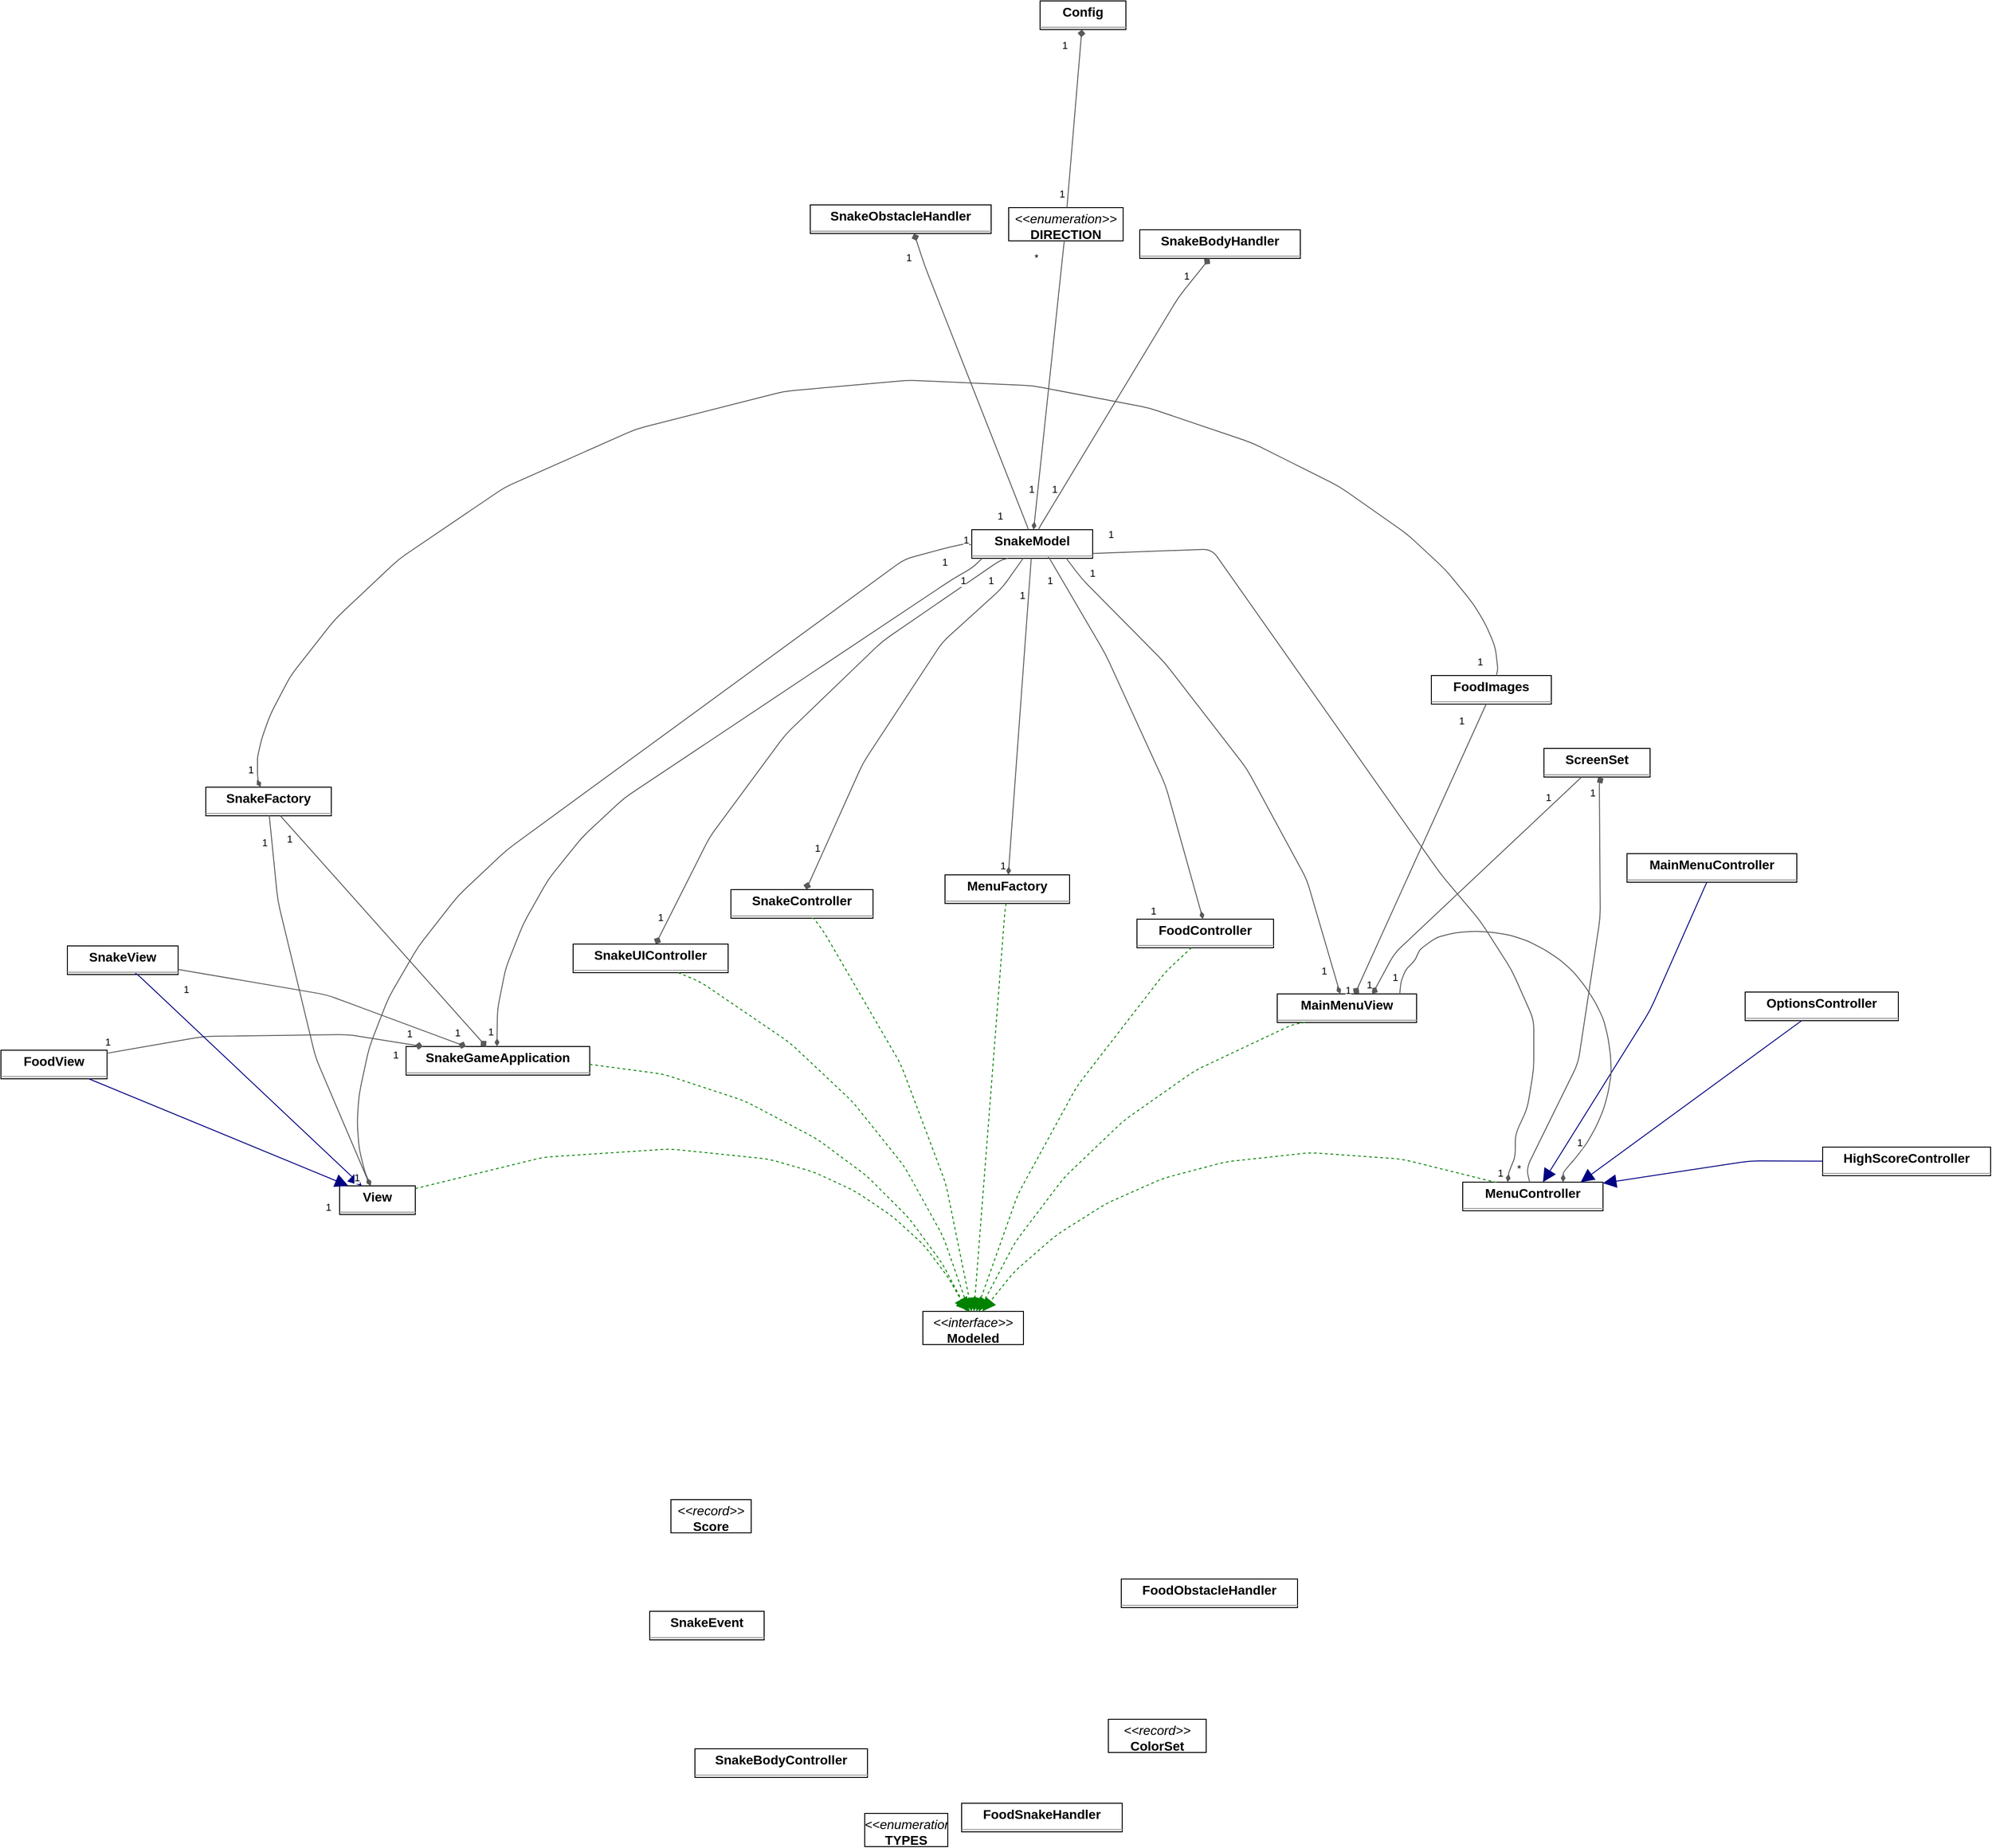 <mxfile version="20.6.1" type="device"><diagram id="19O90WFI4ItFQpC1KrHB" name="Page-1"><mxGraphModel dx="1873" dy="1269" grid="1" gridSize="10" guides="1" tooltips="1" connect="1" arrows="1" fold="1" page="0" pageScale="1" pageWidth="827" pageHeight="1169" background="none" math="0" shadow="0"><root><mxCell id="0"/><mxCell id="1" parent="0"/><mxCell id="node4" value="&lt;p style=&quot;margin:0px;margin-top:4px;text-align:center;&quot;&gt;&lt;i&gt;&amp;lt;&amp;lt;record&amp;gt;&amp;gt;&lt;/i&gt;&lt;br/&gt;&lt;b&gt;ColorSet&lt;/b&gt;&lt;/p&gt;&lt;hr size=&quot;1&quot;/&gt;" style="verticalAlign=top;align=left;overflow=fill;fontSize=14;fontFamily=Helvetica;html=1;rounded=0;shadow=0;comic=0;labelBackgroundColor=none;strokeWidth=1;" parent="1" vertex="1"><mxGeometry x="1102" y="1847" width="106" height="36" as="geometry"/></mxCell><mxCell id="node18" value="&lt;p style=&quot;margin:0px;margin-top:4px;text-align:center;&quot;&gt;&lt;b&gt;Config&lt;/b&gt;&lt;/p&gt;&lt;hr size=&quot;1&quot;/&gt;" style="verticalAlign=top;align=left;overflow=fill;fontSize=14;fontFamily=Helvetica;html=1;rounded=0;shadow=0;comic=0;labelBackgroundColor=none;strokeWidth=1;" parent="1" vertex="1"><mxGeometry x="1028" y="-15" width="93" height="31" as="geometry"/></mxCell><mxCell id="node22" value="&lt;p style=&quot;margin:0px;margin-top:4px;text-align:center;&quot;&gt;&lt;i&gt;&amp;lt;&amp;lt;enumeration&amp;gt;&amp;gt;&lt;/i&gt;&lt;br/&gt;&lt;b&gt;DIRECTION&lt;/b&gt;&lt;/p&gt;&lt;hr size=&quot;1&quot;/&gt;" style="verticalAlign=top;align=left;overflow=fill;fontSize=14;fontFamily=Helvetica;html=1;rounded=0;shadow=0;comic=0;labelBackgroundColor=none;strokeWidth=1;" parent="1" vertex="1"><mxGeometry x="994" y="209" width="124" height="36" as="geometry"/></mxCell><mxCell id="node12" value="&lt;p style=&quot;margin:0px;margin-top:4px;text-align:center;&quot;&gt;&lt;b&gt;FoodController&lt;/b&gt;&lt;/p&gt;&lt;hr size=&quot;1&quot;/&gt;" style="verticalAlign=top;align=left;overflow=fill;fontSize=14;fontFamily=Helvetica;html=1;rounded=0;shadow=0;comic=0;labelBackgroundColor=none;strokeWidth=1;" parent="1" vertex="1"><mxGeometry x="1133" y="980" width="148" height="31" as="geometry"/></mxCell><mxCell id="node15" value="&lt;p style=&quot;margin:0px;margin-top:4px;text-align:center;&quot;&gt;&lt;b&gt;FoodImages&lt;/b&gt;&lt;/p&gt;&lt;hr size=&quot;1&quot;/&gt;" style="verticalAlign=top;align=left;overflow=fill;fontSize=14;fontFamily=Helvetica;html=1;rounded=0;shadow=0;comic=0;labelBackgroundColor=none;strokeWidth=1;" parent="1" vertex="1"><mxGeometry x="1452" y="716" width="130" height="31" as="geometry"/></mxCell><mxCell id="node7" value="&lt;p style=&quot;margin:0px;margin-top:4px;text-align:center;&quot;&gt;&lt;b&gt;FoodObstacleHandler&lt;/b&gt;&lt;/p&gt;&lt;hr size=&quot;1&quot;/&gt;" style="verticalAlign=top;align=left;overflow=fill;fontSize=14;fontFamily=Helvetica;html=1;rounded=0;shadow=0;comic=0;labelBackgroundColor=none;strokeWidth=1;" parent="1" vertex="1"><mxGeometry x="1116" y="1695" width="191" height="31" as="geometry"/></mxCell><mxCell id="node14" value="&lt;p style=&quot;margin:0px;margin-top:4px;text-align:center;&quot;&gt;&lt;b&gt;FoodSnakeHandler&lt;/b&gt;&lt;/p&gt;&lt;hr size=&quot;1&quot;/&gt;" style="verticalAlign=top;align=left;overflow=fill;fontSize=14;fontFamily=Helvetica;html=1;rounded=0;shadow=0;comic=0;labelBackgroundColor=none;strokeWidth=1;" parent="1" vertex="1"><mxGeometry x="943" y="1938" width="174" height="31" as="geometry"/></mxCell><mxCell id="node23" value="&lt;p style=&quot;margin:0px;margin-top:4px;text-align:center;&quot;&gt;&lt;b&gt;FoodView&lt;/b&gt;&lt;/p&gt;&lt;hr size=&quot;1&quot;/&gt;" style="verticalAlign=top;align=left;overflow=fill;fontSize=14;fontFamily=Helvetica;html=1;rounded=0;shadow=0;comic=0;labelBackgroundColor=none;strokeWidth=1;" parent="1" vertex="1"><mxGeometry x="-98" y="1122" width="115" height="31" as="geometry"/></mxCell><mxCell id="node26" value="&lt;p style=&quot;margin:0px;margin-top:4px;text-align:center;&quot;&gt;&lt;b&gt;HighScoreController&lt;/b&gt;&lt;/p&gt;&lt;hr size=&quot;1&quot;/&gt;" style="verticalAlign=top;align=left;overflow=fill;fontSize=14;fontFamily=Helvetica;html=1;rounded=0;shadow=0;comic=0;labelBackgroundColor=none;strokeWidth=1;" parent="1" vertex="1"><mxGeometry x="1876" y="1227" width="182" height="31" as="geometry"/></mxCell><mxCell id="node8" value="&lt;p style=&quot;margin:0px;margin-top:4px;text-align:center;&quot;&gt;&lt;b&gt;MainMenuController&lt;/b&gt;&lt;/p&gt;&lt;hr size=&quot;1&quot;/&gt;" style="verticalAlign=top;align=left;overflow=fill;fontSize=14;fontFamily=Helvetica;html=1;rounded=0;shadow=0;comic=0;labelBackgroundColor=none;strokeWidth=1;" parent="1" vertex="1"><mxGeometry x="1664" y="909" width="184" height="31" as="geometry"/></mxCell><mxCell id="node5" value="&lt;p style=&quot;margin:0px;margin-top:4px;text-align:center;&quot;&gt;&lt;b&gt;MainMenuView&lt;/b&gt;&lt;/p&gt;&lt;hr size=&quot;1&quot;/&gt;" style="verticalAlign=top;align=left;overflow=fill;fontSize=14;fontFamily=Helvetica;html=1;rounded=0;shadow=0;comic=0;labelBackgroundColor=none;strokeWidth=1;" parent="1" vertex="1"><mxGeometry x="1285" y="1061" width="151" height="31" as="geometry"/></mxCell><mxCell id="node13" value="&lt;p style=&quot;margin:0px;margin-top:4px;text-align:center;&quot;&gt;&lt;b&gt;MenuController&lt;/b&gt;&lt;/p&gt;&lt;hr size=&quot;1&quot;/&gt;" style="verticalAlign=top;align=left;overflow=fill;fontSize=14;fontFamily=Helvetica;html=1;rounded=0;shadow=0;comic=0;labelBackgroundColor=none;strokeWidth=1;" parent="1" vertex="1"><mxGeometry x="1486" y="1265" width="152" height="31" as="geometry"/></mxCell><mxCell id="node1" value="&lt;p style=&quot;margin:0px;margin-top:4px;text-align:center;&quot;&gt;&lt;b&gt;MenuFactory&lt;/b&gt;&lt;/p&gt;&lt;hr size=&quot;1&quot;/&gt;" style="verticalAlign=top;align=left;overflow=fill;fontSize=14;fontFamily=Helvetica;html=1;rounded=0;shadow=0;comic=0;labelBackgroundColor=none;strokeWidth=1;" parent="1" vertex="1"><mxGeometry x="925" y="932" width="135" height="31" as="geometry"/></mxCell><mxCell id="node20" value="&lt;p style=&quot;margin:0px;margin-top:4px;text-align:center;&quot;&gt;&lt;i&gt;&amp;lt;&amp;lt;interface&amp;gt;&amp;gt;&lt;/i&gt;&lt;br/&gt;&lt;b&gt;Modeled&lt;/b&gt;&lt;/p&gt;&lt;hr size=&quot;1&quot;/&gt;" style="verticalAlign=top;align=left;overflow=fill;fontSize=14;fontFamily=Helvetica;html=1;rounded=0;shadow=0;comic=0;labelBackgroundColor=none;strokeWidth=1;" parent="1" vertex="1"><mxGeometry x="901" y="1405" width="109" height="36" as="geometry"/></mxCell><mxCell id="node19" value="&lt;p style=&quot;margin:0px;margin-top:4px;text-align:center;&quot;&gt;&lt;b&gt;OptionsController&lt;/b&gt;&lt;/p&gt;&lt;hr size=&quot;1&quot;/&gt;" style="verticalAlign=top;align=left;overflow=fill;fontSize=14;fontFamily=Helvetica;html=1;rounded=0;shadow=0;comic=0;labelBackgroundColor=none;strokeWidth=1;" parent="1" vertex="1"><mxGeometry x="1792" y="1059" width="166" height="31" as="geometry"/></mxCell><mxCell id="node11" value="&lt;p style=&quot;margin:0px;margin-top:4px;text-align:center;&quot;&gt;&lt;i&gt;&amp;lt;&amp;lt;record&amp;gt;&amp;gt;&lt;/i&gt;&lt;br/&gt;&lt;b&gt;Score&lt;/b&gt;&lt;/p&gt;&lt;hr size=&quot;1&quot;/&gt;" style="verticalAlign=top;align=left;overflow=fill;fontSize=14;fontFamily=Helvetica;html=1;rounded=0;shadow=0;comic=0;labelBackgroundColor=none;strokeWidth=1;" parent="1" vertex="1"><mxGeometry x="628" y="1609" width="87" height="36" as="geometry"/></mxCell><mxCell id="node25" value="&lt;p style=&quot;margin:0px;margin-top:4px;text-align:center;&quot;&gt;&lt;b&gt;ScreenSet&lt;/b&gt;&lt;/p&gt;&lt;hr size=&quot;1&quot;/&gt;" style="verticalAlign=top;align=left;overflow=fill;fontSize=14;fontFamily=Helvetica;html=1;rounded=0;shadow=0;comic=0;labelBackgroundColor=none;strokeWidth=1;" parent="1" vertex="1"><mxGeometry x="1574" y="795" width="115" height="31" as="geometry"/></mxCell><mxCell id="node21" value="&lt;p style=&quot;margin:0px;margin-top:4px;text-align:center;&quot;&gt;&lt;b&gt;SnakeBodyController&lt;/b&gt;&lt;/p&gt;&lt;hr size=&quot;1&quot;/&gt;" style="verticalAlign=top;align=left;overflow=fill;fontSize=14;fontFamily=Helvetica;html=1;rounded=0;shadow=0;comic=0;labelBackgroundColor=none;strokeWidth=1;" parent="1" vertex="1"><mxGeometry x="654" y="1879" width="187" height="31" as="geometry"/></mxCell><mxCell id="node6" value="&lt;p style=&quot;margin:0px;margin-top:4px;text-align:center;&quot;&gt;&lt;b&gt;SnakeBodyHandler&lt;/b&gt;&lt;/p&gt;&lt;hr size=&quot;1&quot;/&gt;" style="verticalAlign=top;align=left;overflow=fill;fontSize=14;fontFamily=Helvetica;html=1;rounded=0;shadow=0;comic=0;labelBackgroundColor=none;strokeWidth=1;" parent="1" vertex="1"><mxGeometry x="1136" y="233" width="174" height="31" as="geometry"/></mxCell><mxCell id="node28" value="&lt;p style=&quot;margin:0px;margin-top:4px;text-align:center;&quot;&gt;&lt;b&gt;SnakeController&lt;/b&gt;&lt;/p&gt;&lt;hr size=&quot;1&quot;/&gt;" style="verticalAlign=top;align=left;overflow=fill;fontSize=14;fontFamily=Helvetica;html=1;rounded=0;shadow=0;comic=0;labelBackgroundColor=none;strokeWidth=1;" parent="1" vertex="1"><mxGeometry x="693" y="948" width="154" height="31" as="geometry"/></mxCell><mxCell id="node16" value="&lt;p style=&quot;margin:0px;margin-top:4px;text-align:center;&quot;&gt;&lt;b&gt;SnakeEvent&lt;/b&gt;&lt;/p&gt;&lt;hr size=&quot;1&quot;/&gt;" style="verticalAlign=top;align=left;overflow=fill;fontSize=14;fontFamily=Helvetica;html=1;rounded=0;shadow=0;comic=0;labelBackgroundColor=none;strokeWidth=1;" parent="1" vertex="1"><mxGeometry x="605" y="1730" width="124" height="31" as="geometry"/></mxCell><mxCell id="node0" value="&lt;p style=&quot;margin:0px;margin-top:4px;text-align:center;&quot;&gt;&lt;b&gt;SnakeFactory&lt;/b&gt;&lt;/p&gt;&lt;hr size=&quot;1&quot;/&gt;" style="verticalAlign=top;align=left;overflow=fill;fontSize=14;fontFamily=Helvetica;html=1;rounded=0;shadow=0;comic=0;labelBackgroundColor=none;strokeWidth=1;" parent="1" vertex="1"><mxGeometry x="124" y="837" width="136" height="31" as="geometry"/></mxCell><mxCell id="node2" value="&lt;p style=&quot;margin:0px;margin-top:4px;text-align:center;&quot;&gt;&lt;b&gt;SnakeGameApplication&lt;/b&gt;&lt;/p&gt;&lt;hr size=&quot;1&quot;/&gt;" style="verticalAlign=top;align=left;overflow=fill;fontSize=14;fontFamily=Helvetica;html=1;rounded=0;shadow=0;comic=0;labelBackgroundColor=none;strokeWidth=1;" parent="1" vertex="1"><mxGeometry x="341" y="1118" width="199" height="31" as="geometry"/></mxCell><mxCell id="node9" value="&lt;p style=&quot;margin:0px;margin-top:4px;text-align:center;&quot;&gt;&lt;b&gt;SnakeModel&lt;/b&gt;&lt;/p&gt;&lt;hr size=&quot;1&quot;/&gt;" style="verticalAlign=top;align=left;overflow=fill;fontSize=14;fontFamily=Helvetica;html=1;rounded=0;shadow=0;comic=0;labelBackgroundColor=none;strokeWidth=1;" parent="1" vertex="1"><mxGeometry x="954" y="558" width="131" height="31" as="geometry"/></mxCell><mxCell id="node17" value="&lt;p style=&quot;margin:0px;margin-top:4px;text-align:center;&quot;&gt;&lt;b&gt;SnakeObstacleHandler&lt;/b&gt;&lt;/p&gt;&lt;hr size=&quot;1&quot;/&gt;" style="verticalAlign=top;align=left;overflow=fill;fontSize=14;fontFamily=Helvetica;html=1;rounded=0;shadow=0;comic=0;labelBackgroundColor=none;strokeWidth=1;" parent="1" vertex="1"><mxGeometry x="779" y="206" width="196" height="31" as="geometry"/></mxCell><mxCell id="node3" value="&lt;p style=&quot;margin:0px;margin-top:4px;text-align:center;&quot;&gt;&lt;b&gt;SnakeUIController&lt;/b&gt;&lt;/p&gt;&lt;hr size=&quot;1&quot;/&gt;" style="verticalAlign=top;align=left;overflow=fill;fontSize=14;fontFamily=Helvetica;html=1;rounded=0;shadow=0;comic=0;labelBackgroundColor=none;strokeWidth=1;" parent="1" vertex="1"><mxGeometry x="522" y="1007" width="168" height="31" as="geometry"/></mxCell><mxCell id="node10" value="&lt;p style=&quot;margin:0px;margin-top:4px;text-align:center;&quot;&gt;&lt;b&gt;SnakeView&lt;/b&gt;&lt;/p&gt;&lt;hr size=&quot;1&quot;/&gt;" style="verticalAlign=top;align=left;overflow=fill;fontSize=14;fontFamily=Helvetica;html=1;rounded=0;shadow=0;comic=0;labelBackgroundColor=none;strokeWidth=1;" parent="1" vertex="1"><mxGeometry x="-26" y="1009" width="120" height="31" as="geometry"/></mxCell><mxCell id="node27" value="&lt;p style=&quot;margin:0px;margin-top:4px;text-align:center;&quot;&gt;&lt;i&gt;&amp;lt;&amp;lt;enumeration&amp;gt;&amp;gt;&lt;/i&gt;&lt;br/&gt;&lt;b&gt;TYPES&lt;/b&gt;&lt;/p&gt;&lt;hr size=&quot;1&quot;/&gt;" style="verticalAlign=top;align=left;overflow=fill;fontSize=14;fontFamily=Helvetica;html=1;rounded=0;shadow=0;comic=0;labelBackgroundColor=none;strokeWidth=1;" parent="1" vertex="1"><mxGeometry x="838" y="1949" width="90" height="36" as="geometry"/></mxCell><mxCell id="node24" value="&lt;p style=&quot;margin:0px;margin-top:4px;text-align:center;&quot;&gt;&lt;b&gt;View&lt;/b&gt;&lt;/p&gt;&lt;hr size=&quot;1&quot;/&gt;" style="verticalAlign=top;align=left;overflow=fill;fontSize=14;fontFamily=Helvetica;html=1;rounded=0;shadow=0;comic=0;labelBackgroundColor=none;strokeWidth=1;" parent="1" vertex="1"><mxGeometry x="269" y="1269" width="82" height="31" as="geometry"/></mxCell><mxCell id="edge30" value="" style="html=1;rounded=1;;dashed=0;startArrow=diamond;endArrow=none;endSize=12;strokeColor=#595959;exitX=0.487;exitY=0.999;exitDx=0;exitDy=0;entryX=0.509;entryY=0.001;entryDx=0;entryDy=0;startFill=1;endFill=0;" parent="1" source="node18" target="node22" edge="1"><mxGeometry width="50" height="50" relative="1" as="geometry"><Array as="points"/></mxGeometry></mxCell><mxCell id="label180" value="1" style="edgeLabel;resizable=0;html=1;align=left;verticalAlign=top;strokeColor=default;" parent="edge30" vertex="1" connectable="0"><mxGeometry x="1050" y="20" as="geometry"/></mxCell><mxCell id="label184" value="1" style="edgeLabel;resizable=0;html=1;align=left;verticalAlign=top;strokeColor=default;" parent="edge30" vertex="1" connectable="0"><mxGeometry x="1047" y="181" as="geometry"/></mxCell><mxCell id="edge6" value="" style="html=1;rounded=1;;dashed=1;startArrow=none;endArrow=block;endSize=12;strokeColor=#008200;exitX=0.399;exitY=0.999;exitDx=0;exitDy=0;entryX=0.534;entryY=0.000;entryDx=0;entryDy=0;" parent="1" source="node12" target="node20" edge="1"><mxGeometry width="50" height="50" relative="1" as="geometry"><Array as="points"><mxPoint x="1164" y="1037"/><mxPoint x="1068" y="1161"/><mxPoint x="1004" y="1278"/><mxPoint x="960" y="1402"/></Array></mxGeometry></mxCell><mxCell id="edge26" value="" style="html=1;rounded=1;;dashed=0;startArrow=diamondThin;endArrow=none;endSize=12;strokeColor=#595959;exitX=0.483;exitY=0.000;exitDx=0;exitDy=0;entryX=0.633;entryY=1.000;entryDx=0;entryDy=0;startFill=1;endFill=0;" parent="1" source="node12" target="node9" edge="1"><mxGeometry width="50" height="50" relative="1" as="geometry"><Array as="points"><mxPoint x="1204" y="978"/><mxPoint x="1164" y="835"/><mxPoint x="1099" y="693"/><mxPoint x="1037" y="587"/></Array></mxGeometry></mxCell><mxCell id="label156" value="1" style="edgeLabel;resizable=0;html=1;align=left;verticalAlign=top;strokeColor=default;" parent="edge26" vertex="1" connectable="0"><mxGeometry x="1146" y="958" as="geometry"/></mxCell><mxCell id="label160" value="1" style="edgeLabel;resizable=0;html=1;align=left;verticalAlign=top;strokeColor=default;" parent="edge26" vertex="1" connectable="0"><mxGeometry x="1034" y="600" as="geometry"/></mxCell><mxCell id="edge8" value="" style="html=1;rounded=1;;dashed=0;startArrow=none;endArrow=block;endSize=12;strokeColor=#000082;exitX=0.828;exitY=0.999;exitDx=0;exitDy=0;entryX=0.116;entryY=0.000;entryDx=0;entryDy=0;" parent="1" source="node23" target="node24" edge="1"><mxGeometry width="50" height="50" relative="1" as="geometry"><Array as="points"/></mxGeometry></mxCell><mxCell id="edge11" value="" style="html=1;rounded=1;;dashed=0;startArrow=none;endArrow=block;endSize=12;strokeColor=#000082;exitX=0.000;exitY=0.491;exitDx=0;exitDy=0;entryX=1.000;entryY=0.035;entryDx=0;entryDy=0;" parent="1" source="node26" target="node13" edge="1"><mxGeometry width="50" height="50" relative="1" as="geometry"><Array as="points"><mxPoint x="1797" y="1242"/></Array></mxGeometry></mxCell><mxCell id="edge5" value="" style="html=1;rounded=1;;dashed=0;startArrow=none;endArrow=block;endSize=12;strokeColor=#000082;exitX=0.471;exitY=0.999;exitDx=0;exitDy=0;entryX=0.572;entryY=0.000;entryDx=0;entryDy=0;" parent="1" source="node8" target="node13" edge="1"><mxGeometry width="50" height="50" relative="1" as="geometry"><Array as="points"><mxPoint x="1750" y="941"/><mxPoint x="1689" y="1079"/></Array></mxGeometry></mxCell><mxCell id="edge23" value="" style="html=1;rounded=1;;dashed=0;startArrow=diamond;endArrow=none;endSize=12;strokeColor=#595959;exitX=0.550;exitY=0.000;exitDx=0;exitDy=0;entryX=0.457;entryY=1.000;entryDx=0;entryDy=0;startFill=1;endFill=0;" parent="1" source="node5" target="node15" edge="1"><mxGeometry width="50" height="50" relative="1" as="geometry"><Array as="points"><mxPoint x="1371" y="1057"/><mxPoint x="1510" y="750"/></Array></mxGeometry></mxCell><mxCell id="label138" value="1" style="edgeLabel;resizable=0;html=1;align=left;verticalAlign=top;strokeColor=default;" parent="edge23" vertex="1" connectable="0"><mxGeometry x="1357" y="1044" as="geometry"/></mxCell><mxCell id="label142" value="1" style="edgeLabel;resizable=0;html=1;align=left;verticalAlign=top;strokeColor=default;" parent="edge23" vertex="1" connectable="0"><mxGeometry x="1480" y="752" as="geometry"/></mxCell><mxCell id="edge2" value="" style="html=1;rounded=1;;dashed=1;startArrow=none;endArrow=block;endSize=12;strokeColor=#008200;exitX=0.198;exitY=1.000;exitDx=0;exitDy=0;entryX=0.554;entryY=0.001;entryDx=0;entryDy=0;" parent="1" source="node5" target="node20" edge="1"><mxGeometry width="50" height="50" relative="1" as="geometry"><Array as="points"><mxPoint x="1302" y="1094"/><mxPoint x="1196" y="1144"/><mxPoint x="1119" y="1198"/><mxPoint x="1054" y="1260"/><mxPoint x="1001" y="1330"/><mxPoint x="962" y="1404"/></Array></mxGeometry></mxCell><mxCell id="edge33" value="" style="html=1;rounded=1;;dashed=0;startArrow=diamond;endArrow=none;endSize=12;strokeColor=#595959;exitX=0.683;exitY=0.001;exitDx=0;exitDy=0;entryX=0.355;entryY=1.000;entryDx=0;entryDy=0;startFill=1;endFill=0;" parent="1" source="node5" target="node25" edge="1"><mxGeometry width="50" height="50" relative="1" as="geometry"><Array as="points"><mxPoint x="1412" y="1017"/></Array></mxGeometry></mxCell><mxCell id="label198" value="1" style="edgeLabel;resizable=0;html=1;align=left;verticalAlign=top;strokeColor=default;" parent="edge33" vertex="1" connectable="0"><mxGeometry x="1380" y="1038" as="geometry"/></mxCell><mxCell id="label202" value="1" style="edgeLabel;resizable=0;html=1;align=left;verticalAlign=top;strokeColor=default;" parent="edge33" vertex="1" connectable="0"><mxGeometry x="1574" y="835" as="geometry"/></mxCell><mxCell id="edge28" value="" style="html=1;rounded=1;;dashed=0;startArrow=diamondThin;endArrow=none;endSize=12;strokeColor=#595959;exitX=0.453;exitY=0.000;exitDx=0;exitDy=0;entryX=0.782;entryY=1.000;entryDx=0;entryDy=0;startFill=1;endFill=0;" parent="1" source="node5" target="node9" edge="1"><mxGeometry width="50" height="50" relative="1" as="geometry"><Array as="points"><mxPoint x="1353" y="1060"/><mxPoint x="1317" y="937"/><mxPoint x="1252" y="817"/><mxPoint x="1163" y="702"/><mxPoint x="1073" y="611"/></Array></mxGeometry></mxCell><mxCell id="label168" value="1" style="edgeLabel;resizable=0;html=1;align=left;verticalAlign=top;strokeColor=default;" parent="edge28" vertex="1" connectable="0"><mxGeometry x="1331" y="1023" as="geometry"/></mxCell><mxCell id="label172" value="1" style="edgeLabel;resizable=0;html=1;align=left;verticalAlign=top;strokeColor=default;" parent="edge28" vertex="1" connectable="0"><mxGeometry x="1080" y="592" as="geometry"/></mxCell><mxCell id="edge25" value="" style="html=1;rounded=1;;dashed=0;startArrow=diamondThin;endArrow=none;endSize=12;strokeColor=#595959;exitX=0.715;exitY=0.000;exitDx=0;exitDy=0;entryX=0.860;entryY=0.025;entryDx=0;entryDy=0;endFill=0;startFill=1;" parent="1" source="node13" target="node5" edge="1"><mxGeometry width="50" height="50" relative="1" as="geometry"><Array as="points"><mxPoint x="1595" y="1254"/><mxPoint x="1609" y="1238"/><mxPoint x="1621" y="1222"/><mxPoint x="1631" y="1204"/><mxPoint x="1639" y="1185"/><mxPoint x="1644" y="1166"/><mxPoint x="1647" y="1146"/><mxPoint x="1646" y="1126"/><mxPoint x="1643" y="1106"/><mxPoint x="1638" y="1087"/><mxPoint x="1629" y="1069"/><mxPoint x="1618" y="1052"/><mxPoint x="1605" y="1036"/><mxPoint x="1590" y="1023"/><mxPoint x="1573" y="1012"/><mxPoint x="1555" y="1003"/><mxPoint x="1536" y="997"/><mxPoint x="1516" y="994"/><mxPoint x="1496" y="993"/><mxPoint x="1476" y="995"/><mxPoint x="1457" y="1000"/><mxPoint x="1442" y="1011"/><mxPoint x="1439" y="1014"/><mxPoint x="1434" y="1025"/><mxPoint x="1424" y="1035"/><mxPoint x="1419" y="1048"/></Array></mxGeometry></mxCell><mxCell id="label150" value="1" style="edgeLabel;resizable=0;html=1;align=left;verticalAlign=top;strokeColor=default;" parent="edge25" vertex="1" connectable="0"><mxGeometry x="1608" y="1209" as="geometry"/></mxCell><mxCell id="label154" value="1" style="edgeLabel;resizable=0;html=1;align=left;verticalAlign=top;strokeColor=default;" parent="edge25" vertex="1" connectable="0"><mxGeometry x="1408" y="1030" as="geometry"/></mxCell><mxCell id="edge3" value="" style="html=1;rounded=1;;dashed=1;startArrow=none;endArrow=block;endSize=12;strokeColor=#008200;exitX=0.240;exitY=0.000;exitDx=0;exitDy=0;entryX=0.591;entryY=0.000;entryDx=0;entryDy=0;" parent="1" source="node13" target="node20" edge="1"><mxGeometry width="50" height="50" relative="1" as="geometry"><Array as="points"><mxPoint x="1521" y="1265"/><mxPoint x="1420" y="1240"/><mxPoint x="1321" y="1233"/><mxPoint x="1229" y="1243"/><mxPoint x="1161" y="1261"/><mxPoint x="1100" y="1288"/><mxPoint x="1046" y="1322"/><mxPoint x="1000" y="1362"/></Array></mxGeometry></mxCell><mxCell id="edge16" value="" style="html=1;rounded=1;;dashed=0;startArrow=diamondThin;endArrow=none;endSize=12;strokeColor=#595959;exitX=0.325;exitY=0.013;exitDx=0;exitDy=0;entryX=1.000;entryY=0.829;entryDx=0;entryDy=0;startFill=1;endFill=0;" parent="1" source="node13" target="node9" edge="1"><mxGeometry width="50" height="50" relative="1" as="geometry"><Array as="points"><mxPoint x="1536" y="1254"/><mxPoint x="1543" y="1237"/><mxPoint x="1543" y="1213"/><mxPoint x="1556" y="1185"/><mxPoint x="1563" y="1142"/><mxPoint x="1563" y="1089"/><mxPoint x="1539" y="1035"/><mxPoint x="1505" y="982"/><mxPoint x="1462" y="931"/><mxPoint x="1214" y="579"/></Array></mxGeometry></mxCell><mxCell id="label96" value="1" style="edgeLabel;resizable=0;html=1;align=left;verticalAlign=top;strokeColor=default;" parent="edge16" vertex="1" connectable="0"><mxGeometry x="1522" y="1242" as="geometry"/></mxCell><mxCell id="label100" value="1" style="edgeLabel;resizable=0;html=1;align=left;verticalAlign=top;strokeColor=default;" parent="edge16" vertex="1" connectable="0"><mxGeometry x="1100" y="550" as="geometry"/></mxCell><mxCell id="edge1" value="" style="html=1;rounded=1;;dashed=1;startArrow=none;endArrow=block;endSize=12;strokeColor=#008200;exitX=0.491;exitY=0.999;exitDx=0;exitDy=0;entryX=0.509;entryY=0.001;entryDx=0;entryDy=0;" parent="1" source="node1" target="node20" edge="1"><mxGeometry width="50" height="50" relative="1" as="geometry"><Array as="points"><mxPoint x="990" y="970"/><mxPoint x="957" y="1396"/></Array></mxGeometry></mxCell><mxCell id="edge31" value="" style="html=1;rounded=1;;dashed=0;startArrow=diamondThin;endArrow=none;endSize=12;strokeColor=#595959;exitX=0.508;exitY=0.001;exitDx=0;exitDy=0;entryX=0.492;entryY=1.001;entryDx=0;entryDy=0;startFill=1;endFill=0;" parent="1" source="node1" target="node9" edge="1"><mxGeometry width="50" height="50" relative="1" as="geometry"><Array as="points"/></mxGeometry></mxCell><mxCell id="label186" value="1" style="edgeLabel;resizable=0;html=1;align=left;verticalAlign=top;strokeColor=default;" parent="edge31" vertex="1" connectable="0"><mxGeometry x="983" y="909" as="geometry"/></mxCell><mxCell id="label190" value="1" style="edgeLabel;resizable=0;html=1;align=left;verticalAlign=top;strokeColor=default;" parent="edge31" vertex="1" connectable="0"><mxGeometry x="1004" y="616" as="geometry"/></mxCell><mxCell id="edge10" value="" style="html=1;rounded=1;;dashed=0;startArrow=none;endArrow=block;endSize=12;strokeColor=#000082;exitX=0.369;exitY=0.999;exitDx=0;exitDy=0;entryX=0.841;entryY=0.000;entryDx=0;entryDy=0;" parent="1" source="node19" target="node13" edge="1"><mxGeometry width="50" height="50" relative="1" as="geometry"><Array as="points"/></mxGeometry></mxCell><mxCell id="edge29" value="" style="html=1;rounded=1;;dashed=0;startArrow=diamond;endArrow=none;endSize=12;strokeColor=#595959;exitX=0.511;exitY=1.001;exitDx=0;exitDy=0;entryX=0.477;entryY=0.001;entryDx=0;entryDy=0;startFill=1;endFill=0;" parent="1" source="node25" target="node13" edge="1"><mxGeometry width="50" height="50" relative="1" as="geometry"><Array as="points"><mxPoint x="1634" y="828"/><mxPoint x="1635" y="978"/><mxPoint x="1611" y="1136"/><mxPoint x="1555" y="1250"/></Array></mxGeometry></mxCell><mxCell id="label174" value="1" style="edgeLabel;resizable=0;html=1;align=left;verticalAlign=top;strokeColor=default;" parent="edge29" vertex="1" connectable="0"><mxGeometry x="1622" y="830" as="geometry"/></mxCell><mxCell id="label178" value="*" style="edgeLabel;resizable=0;html=1;align=left;verticalAlign=top;strokeColor=default;" parent="edge29" vertex="1" connectable="0"><mxGeometry x="1543" y="1237" as="geometry"/></mxCell><mxCell id="edge13" value="" style="html=1;rounded=1;;dashed=0;startArrow=diamond;endArrow=none;endSize=12;strokeColor=#595959;exitX=0.435;exitY=0.999;exitDx=0;exitDy=0;entryX=0.554;entryY=0.000;entryDx=0;entryDy=0;startFill=1;endFill=0;" parent="1" source="node6" target="node9" edge="1"><mxGeometry width="50" height="50" relative="1" as="geometry"><Array as="points"><mxPoint x="1178" y="306"/><mxPoint x="1027" y="556"/></Array></mxGeometry></mxCell><mxCell id="label78" value="1" style="edgeLabel;resizable=0;html=1;align=left;verticalAlign=top;strokeColor=default;" parent="edge13" vertex="1" connectable="0"><mxGeometry x="1182" y="270" as="geometry"/></mxCell><mxCell id="label82" value="1" style="edgeLabel;resizable=0;html=1;align=left;verticalAlign=top;strokeColor=default;" parent="edge13" vertex="1" connectable="0"><mxGeometry x="1039" y="501" as="geometry"/></mxCell><mxCell id="edge7" value="" style="html=1;rounded=1;;dashed=1;startArrow=none;endArrow=block;endSize=12;strokeColor=#008200;exitX=0.571;exitY=1.000;exitDx=0;exitDy=0;entryX=0.485;entryY=0.000;entryDx=0;entryDy=0;" parent="1" source="node28" target="node20" edge="1"><mxGeometry width="50" height="50" relative="1" as="geometry"><Array as="points"><mxPoint x="783" y="979"/><mxPoint x="795" y="996"/><mxPoint x="877" y="1137"/><mxPoint x="926" y="1267"/><mxPoint x="953" y="1400"/></Array></mxGeometry></mxCell><mxCell id="edge32" value="" style="html=1;rounded=1;;dashed=0;startArrow=diamond;endArrow=none;endSize=12;strokeColor=#595959;exitX=0.531;exitY=0.000;exitDx=0;exitDy=0;entryX=0.425;entryY=0.999;entryDx=0;entryDy=0;startFill=1;endFill=0;" parent="1" source="node28" target="node9" edge="1"><mxGeometry width="50" height="50" relative="1" as="geometry"><Array as="points"><mxPoint x="775" y="947"/><mxPoint x="836" y="811"/><mxPoint x="922" y="680"/><mxPoint x="987" y="621"/></Array></mxGeometry></mxCell><mxCell id="label192" value="1" style="edgeLabel;resizable=0;html=1;align=left;verticalAlign=top;strokeColor=default;" parent="edge32" vertex="1" connectable="0"><mxGeometry x="782" y="890" as="geometry"/></mxCell><mxCell id="label196" value="1" style="edgeLabel;resizable=0;html=1;align=left;verticalAlign=top;strokeColor=default;" parent="edge32" vertex="1" connectable="0"><mxGeometry x="970" y="600" as="geometry"/></mxCell><mxCell id="edge15" value="" style="html=1;rounded=1;;dashed=0;startArrow=diamondThin;endArrow=none;endSize=12;strokeColor=#595959;exitX=0.438;exitY=0.001;exitDx=0;exitDy=0;entryX=0.542;entryY=0.001;entryDx=0;entryDy=0;startFill=1;endFill=0;" parent="1" source="node0" target="node15" edge="1"><mxGeometry width="50" height="50" relative="1" as="geometry"><Array as="points"><mxPoint x="181" y="832"/><mxPoint x="180" y="823"/><mxPoint x="180" y="814"/><mxPoint x="180" y="804"/><mxPoint x="185" y="783"/><mxPoint x="194" y="758"/><mxPoint x="216" y="716"/><mxPoint x="264" y="655"/><mxPoint x="333" y="590"/><mxPoint x="448" y="512"/><mxPoint x="590" y="449"/><mxPoint x="751" y="408"/><mxPoint x="886" y="396"/><mxPoint x="1020" y="402"/><mxPoint x="1146" y="426"/><mxPoint x="1258" y="464"/><mxPoint x="1352" y="511"/><mxPoint x="1426" y="563"/><mxPoint x="1468" y="602"/><mxPoint x="1498" y="639"/><mxPoint x="1511" y="661"/><mxPoint x="1520" y="682"/><mxPoint x="1522" y="691"/><mxPoint x="1523" y="700"/><mxPoint x="1524" y="709"/></Array></mxGeometry></mxCell><mxCell id="label90" value="1" style="edgeLabel;resizable=0;html=1;align=left;verticalAlign=top;strokeColor=default;" parent="edge15" vertex="1" connectable="0"><mxGeometry x="168" y="805" as="geometry"/></mxCell><mxCell id="label94" value="1" style="edgeLabel;resizable=0;html=1;align=left;verticalAlign=top;strokeColor=default;" parent="edge15" vertex="1" connectable="0"><mxGeometry x="1500" y="688" as="geometry"/></mxCell><mxCell id="edge20" value="" style="html=1;rounded=1;;dashed=0;startArrow=diamond;endArrow=none;endSize=12;strokeColor=#595959;exitX=0.091;exitY=0.000;exitDx=0;exitDy=0;entryX=1.000;entryY=0.107;entryDx=0;entryDy=0;startFill=1;endFill=0;" parent="1" source="node2" target="node23" edge="1"><mxGeometry width="50" height="50" relative="1" as="geometry"><Array as="points"><mxPoint x="278" y="1105"/><mxPoint x="122" y="1107"/></Array></mxGeometry></mxCell><mxCell id="label120" value="1" style="edgeLabel;resizable=0;html=1;align=left;verticalAlign=top;strokeColor=default;" parent="edge20" vertex="1" connectable="0"><mxGeometry x="325" y="1114" as="geometry"/></mxCell><mxCell id="label124" value="1" style="edgeLabel;resizable=0;html=1;align=left;verticalAlign=top;strokeColor=default;" parent="edge20" vertex="1" connectable="0"><mxGeometry x="13" y="1100" as="geometry"/></mxCell><mxCell id="edge12" value="" style="html=1;rounded=1;;dashed=1;startArrow=none;endArrow=block;endSize=12;strokeColor=#008200;exitX=1.000;exitY=0.624;exitDx=0;exitDy=0;entryX=0.445;entryY=0.001;entryDx=0;entryDy=0;" parent="1" source="node2" target="node20" edge="1"><mxGeometry width="50" height="50" relative="1" as="geometry"><Array as="points"><mxPoint x="620" y="1148"/><mxPoint x="708" y="1177"/><mxPoint x="786" y="1218"/><mxPoint x="840" y="1258"/><mxPoint x="886" y="1304"/><mxPoint x="922" y="1353"/></Array></mxGeometry></mxCell><mxCell id="edge14" value="" style="html=1;rounded=1;;dashed=0;startArrow=diamond;endArrow=none;endSize=12;strokeColor=#595959;exitX=0.436;exitY=0.000;exitDx=0;exitDy=0;entryX=0.594;entryY=0.999;entryDx=0;entryDy=0;startFill=1;endFill=0;" parent="1" source="node2" target="node0" edge="1"><mxGeometry width="50" height="50" relative="1" as="geometry"><Array as="points"/></mxGeometry></mxCell><mxCell id="label84" value="1" style="edgeLabel;resizable=0;html=1;align=left;verticalAlign=top;strokeColor=default;" parent="edge14" vertex="1" connectable="0"><mxGeometry x="392" y="1090" as="geometry"/></mxCell><mxCell id="label88" value="1" style="edgeLabel;resizable=0;html=1;align=left;verticalAlign=top;strokeColor=default;" parent="edge14" vertex="1" connectable="0"><mxGeometry x="210" y="880" as="geometry"/></mxCell><mxCell id="edge19" value="" style="html=1;rounded=1;;dashed=0;startArrow=diamondThin;endArrow=none;endSize=12;strokeColor=#595959;exitX=0.495;exitY=0.001;exitDx=0;exitDy=0;entryX=0.086;entryY=1.000;entryDx=0;entryDy=0;startFill=1;endFill=0;" parent="1" source="node2" target="node9" edge="1"><mxGeometry width="50" height="50" relative="1" as="geometry"><Array as="points"><mxPoint x="440" y="1078"/><mxPoint x="449" y="1033"/><mxPoint x="468" y="985"/><mxPoint x="495" y="937"/><mxPoint x="532" y="891"/><mxPoint x="577" y="849"/><mxPoint x="934" y="611"/><mxPoint x="955" y="599"/></Array></mxGeometry></mxCell><mxCell id="label114" value="1" style="edgeLabel;resizable=0;html=1;align=left;verticalAlign=top;strokeColor=default;" parent="edge19" vertex="1" connectable="0"><mxGeometry x="428" y="1089" as="geometry"/></mxCell><mxCell id="label118" value="1" style="edgeLabel;resizable=0;html=1;align=left;verticalAlign=top;strokeColor=default;" parent="edge19" vertex="1" connectable="0"><mxGeometry x="920" y="580" as="geometry"/></mxCell><mxCell id="edge21" value="" style="html=1;rounded=1;;dashed=0;startArrow=diamond;endArrow=none;endSize=12;strokeColor=#595959;exitX=0.326;exitY=0.000;exitDx=0;exitDy=0;entryX=1.000;entryY=0.821;entryDx=0;entryDy=0;startFill=1;endFill=0;" parent="1" source="node2" target="node10" edge="1"><mxGeometry width="50" height="50" relative="1" as="geometry"><Array as="points"><mxPoint x="255" y="1062"/></Array></mxGeometry></mxCell><mxCell id="label126" value="1" style="edgeLabel;resizable=0;html=1;align=left;verticalAlign=top;strokeColor=default;" parent="edge21" vertex="1" connectable="0"><mxGeometry x="340" y="1091" as="geometry"/></mxCell><mxCell id="label130" value="1" style="edgeLabel;resizable=0;html=1;align=left;verticalAlign=top;strokeColor=default;" parent="edge21" vertex="1" connectable="0"><mxGeometry x="98" y="1043" as="geometry"/></mxCell><mxCell id="edge17" value="" style="html=1;rounded=1;;dashed=0;startArrow=diamondThin;endArrow=none;endSize=12;strokeColor=#595959;exitX=0.511;exitY=0.001;exitDx=0;exitDy=0;entryX=0.487;entryY=1.002;entryDx=0;entryDy=0;startFill=1;endFill=0;" parent="1" source="node9" target="node22" edge="1"><mxGeometry width="50" height="50" relative="1" as="geometry"><Array as="points"><mxPoint x="1022" y="549"/><mxPoint x="1054" y="247"/></Array></mxGeometry></mxCell><mxCell id="label102" value="1" style="edgeLabel;resizable=0;html=1;align=left;verticalAlign=top;strokeColor=default;" parent="edge17" vertex="1" connectable="0"><mxGeometry x="980" y="530" as="geometry"/></mxCell><mxCell id="label106" value="*" style="edgeLabel;resizable=0;html=1;align=left;verticalAlign=top;strokeColor=default;" parent="edge17" vertex="1" connectable="0"><mxGeometry x="1020" y="250" as="geometry"/></mxCell><mxCell id="edge24" value="" style="html=1;rounded=1;;dashed=0;startArrow=diamond;endArrow=none;endSize=12;strokeColor=#595959;exitX=0.574;exitY=1;exitDx=0;exitDy=0;entryX=0.468;entryY=0.001;entryDx=0;entryDy=0;startFill=1;exitPerimeter=0;endFill=0;" parent="1" source="node17" target="node9" edge="1"><mxGeometry width="50" height="50" relative="1" as="geometry"><Array as="points"><mxPoint x="903" y="272"/><mxPoint x="1014" y="554"/></Array></mxGeometry></mxCell><mxCell id="label144" value="1" style="edgeLabel;resizable=0;html=1;align=left;verticalAlign=top;strokeColor=default;" parent="edge24" vertex="1" connectable="0"><mxGeometry x="881" y="250" as="geometry"/></mxCell><mxCell id="label148" value="1" style="edgeLabel;resizable=0;html=1;align=left;verticalAlign=top;strokeColor=default;" parent="edge24" vertex="1" connectable="0"><mxGeometry x="1014" y="501" as="geometry"/></mxCell><mxCell id="label149" value="" style="edgeLabel;resizable=0;html=1;align=left;verticalAlign=top;strokeColor=default;" parent="edge24" vertex="1" connectable="0"><mxGeometry x="1014" y="535" as="geometry"/></mxCell><mxCell id="edge0" value="" style="html=1;rounded=1;;dashed=1;startArrow=none;endArrow=block;endSize=12;strokeColor=#008200;exitX=0.678;exitY=1.000;exitDx=0;exitDy=0;entryX=0.467;entryY=0.000;entryDx=0;entryDy=0;" parent="1" source="node3" target="node20" edge="1"><mxGeometry width="50" height="50" relative="1" as="geometry"><Array as="points"><mxPoint x="660" y="1048"/><mxPoint x="757" y="1114"/><mxPoint x="825" y="1178"/><mxPoint x="881" y="1248"/><mxPoint x="923" y="1324"/><mxPoint x="951" y="1404"/></Array></mxGeometry></mxCell><mxCell id="edge18" value="" style="html=1;rounded=1;;dashed=0;startArrow=diamond;endArrow=none;endSize=12;strokeColor=#595959;exitX=0.533;exitY=0.000;exitDx=0;exitDy=0;entryX=0.299;entryY=1.000;entryDx=0;entryDy=0;startFill=1;endFill=0;" parent="1" source="node3" target="node9" edge="1"><mxGeometry width="50" height="50" relative="1" as="geometry"><Array as="points"><mxPoint x="611" y="1007"/><mxPoint x="670" y="891"/><mxPoint x="752" y="780"/><mxPoint x="857" y="679"/><mxPoint x="985" y="591"/></Array></mxGeometry></mxCell><mxCell id="label108" value="1" style="edgeLabel;resizable=0;html=1;align=left;verticalAlign=top;strokeColor=default;" parent="edge18" vertex="1" connectable="0"><mxGeometry x="612" y="965" as="geometry"/></mxCell><mxCell id="label112" value="1" style="edgeLabel;resizable=0;html=1;align=left;verticalAlign=top;strokeColor=default;" parent="edge18" vertex="1" connectable="0"><mxGeometry x="940" y="600" as="geometry"/></mxCell><mxCell id="edge4" value="" style="html=1;rounded=1;;dashed=0;startArrow=none;endArrow=block;endSize=12;strokeColor=#000082;exitX=0.614;exitY=0.999;exitDx=0;exitDy=0;entryX=0.292;entryY=0.001;entryDx=0;entryDy=0;" parent="1" source="node10" target="node24" edge="1"><mxGeometry width="50" height="50" relative="1" as="geometry"><Array as="points"><mxPoint x="48" y="1038"/></Array></mxGeometry></mxCell><mxCell id="edge9" value="" style="html=1;rounded=1;;dashed=1;startArrow=none;endArrow=block;endSize=12;strokeColor=#008200;exitX=1.000;exitY=0.096;exitDx=0;exitDy=0;entryX=0.442;entryY=0.000;entryDx=0;entryDy=0;" parent="1" source="node24" target="node20" edge="1"><mxGeometry width="50" height="50" relative="1" as="geometry"><Array as="points"><mxPoint x="490" y="1238"/><mxPoint x="627" y="1229"/><mxPoint x="734" y="1240"/><mxPoint x="783" y="1254"/><mxPoint x="828" y="1275"/><mxPoint x="868" y="1302"/><mxPoint x="902" y="1333"/><mxPoint x="929" y="1369"/></Array></mxGeometry></mxCell><mxCell id="edge22" value="" style="html=1;rounded=1;;dashed=0;startArrow=diamondThin;endArrow=none;endSize=12;strokeColor=#595959;exitX=0.405;exitY=0.001;exitDx=0;exitDy=0;entryX=0.506;entryY=0.999;entryDx=0;entryDy=0;startFill=1;endFill=0;" parent="1" source="node24" target="node0" edge="1"><mxGeometry width="50" height="50" relative="1" as="geometry"><Array as="points"><mxPoint x="243" y="1130"/><mxPoint x="202" y="960"/><mxPoint x="193" y="870"/></Array></mxGeometry></mxCell><mxCell id="label132" value="1" style="edgeLabel;resizable=0;html=1;align=left;verticalAlign=top;strokeColor=default;" parent="edge22" vertex="1" connectable="0"><mxGeometry x="252" y="1279" as="geometry"/></mxCell><mxCell id="label136" value="1" style="edgeLabel;resizable=0;html=1;align=left;verticalAlign=top;strokeColor=default;" parent="edge22" vertex="1" connectable="0"><mxGeometry x="183" y="884" as="geometry"/></mxCell><mxCell id="edge27" value="" style="html=1;rounded=1;;dashed=0;startArrow=diamondThin;endArrow=none;endSize=12;strokeColor=#595959;exitX=0.412;exitY=0.001;exitDx=0;exitDy=0;entryX=0.000;entryY=0.534;entryDx=0;entryDy=0;startFill=1;endFill=0;" parent="1" source="node24" target="node9" edge="1"><mxGeometry width="50" height="50" relative="1" as="geometry"><Array as="points"><mxPoint x="296" y="1253"/><mxPoint x="290" y="1228"/><mxPoint x="288" y="1200"/><mxPoint x="290" y="1170"/><mxPoint x="301" y="1119"/><mxPoint x="322" y="1065"/><mxPoint x="354" y="1010"/><mxPoint x="397" y="955"/><mxPoint x="450" y="905"/><mxPoint x="881" y="590"/><mxPoint x="929" y="577"/><mxPoint x="948" y="573"/></Array></mxGeometry></mxCell><mxCell id="label162" value="1" style="edgeLabel;resizable=0;html=1;align=left;verticalAlign=top;strokeColor=default;" parent="edge27" vertex="1" connectable="0"><mxGeometry x="283" y="1247" as="geometry"/></mxCell><mxCell id="label166" value="1" style="edgeLabel;resizable=0;html=1;align=left;verticalAlign=top;strokeColor=default;" parent="edge27" vertex="1" connectable="0"><mxGeometry x="943" y="556" as="geometry"/></mxCell></root></mxGraphModel></diagram></mxfile>